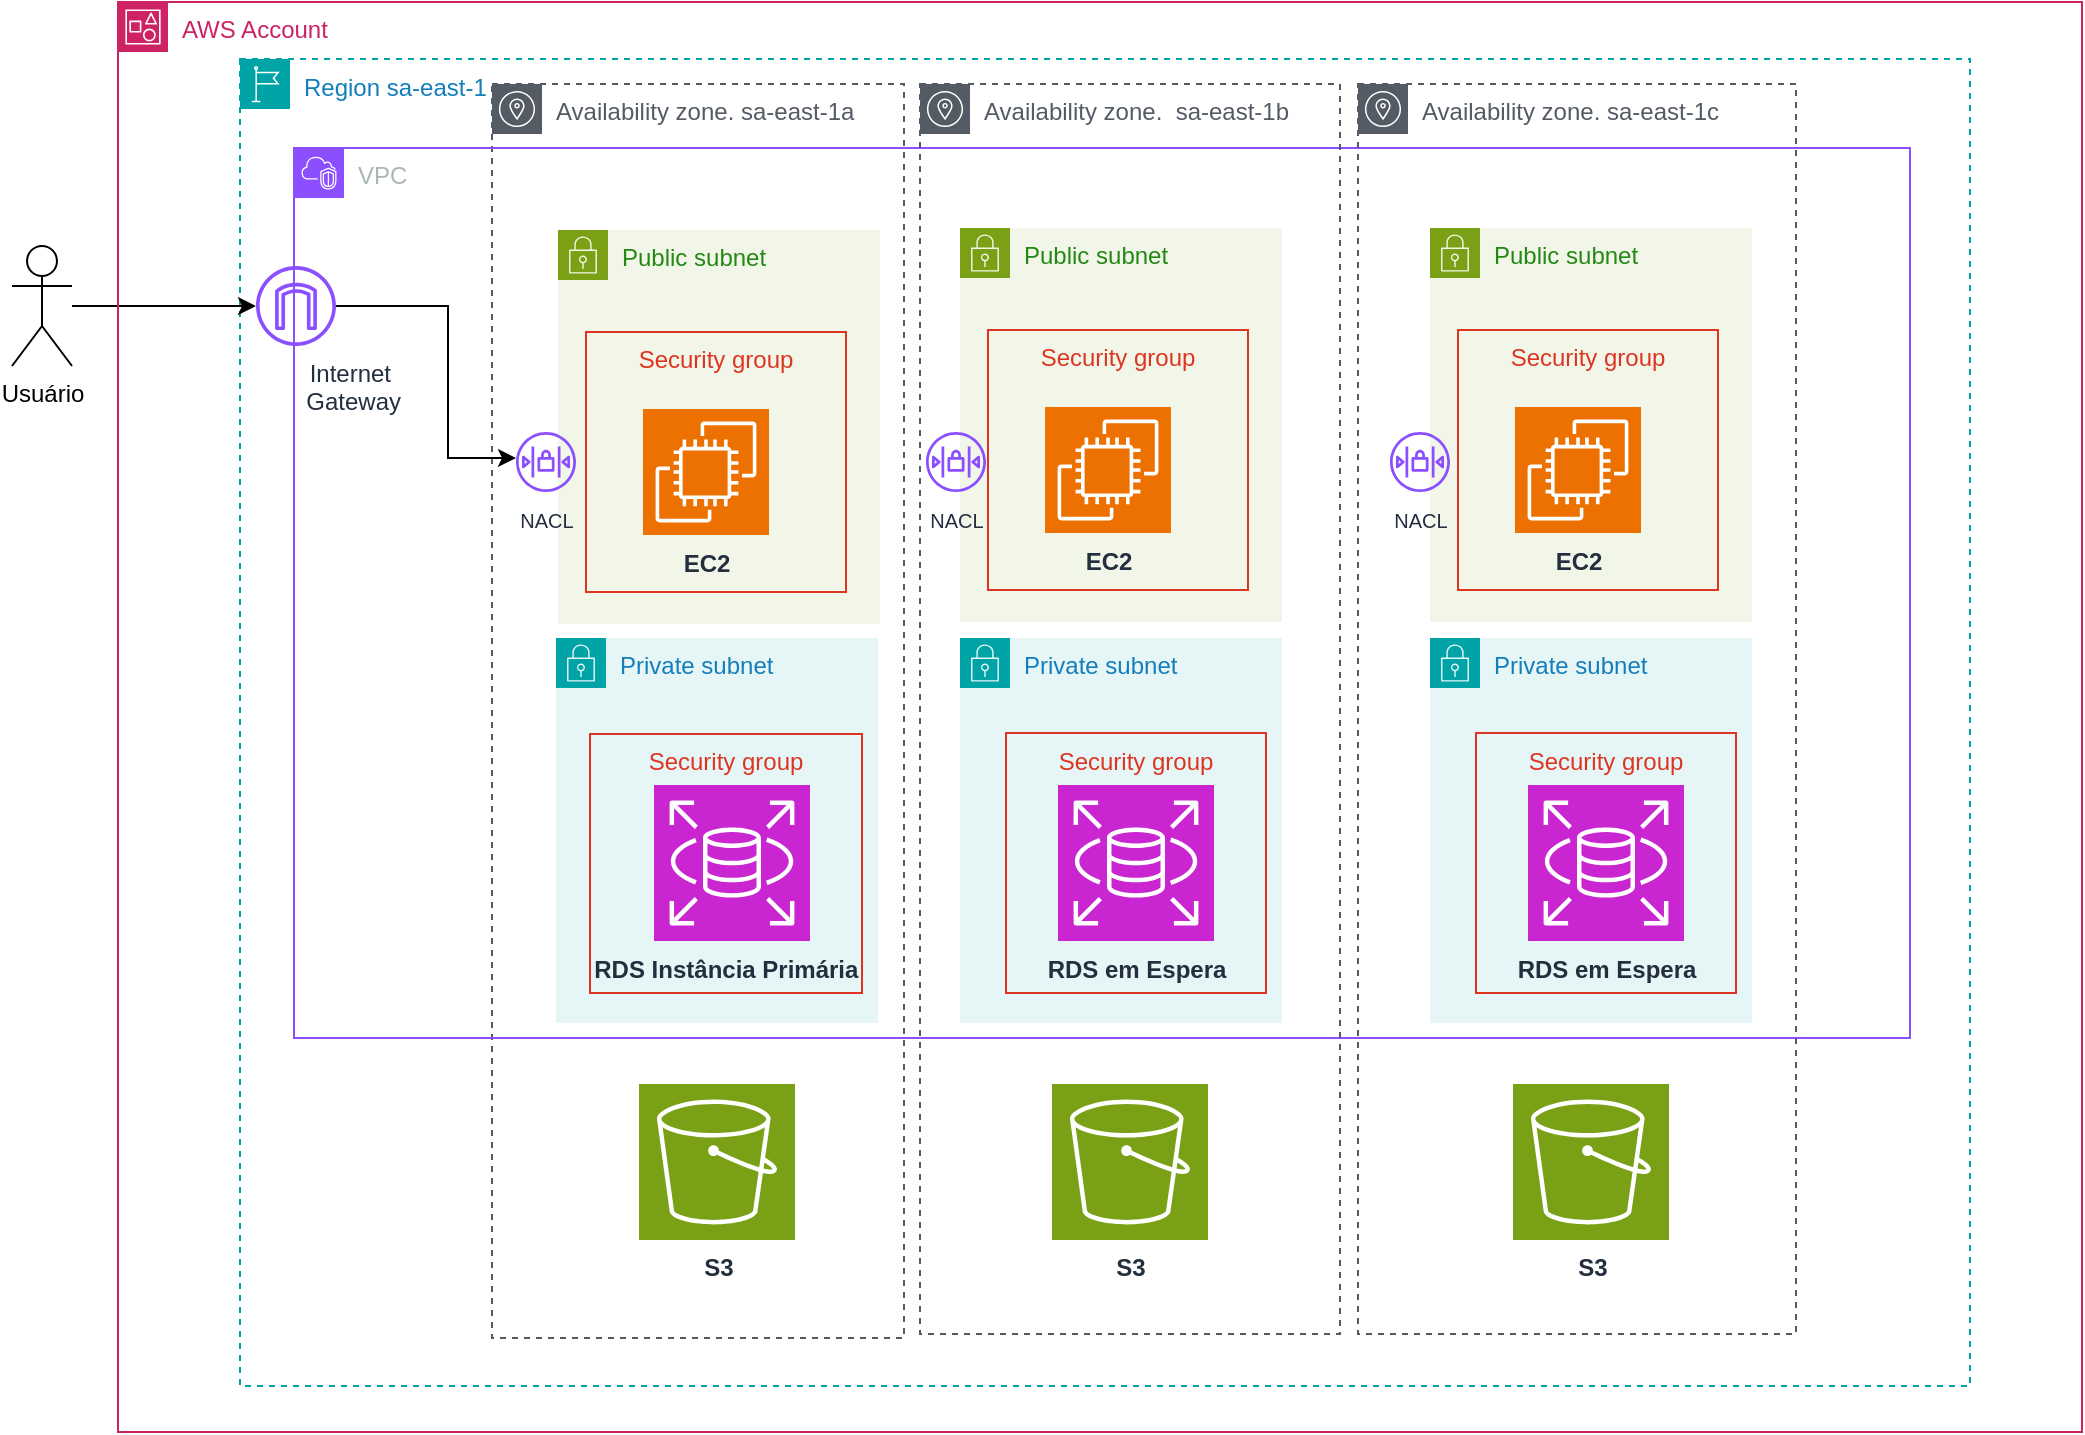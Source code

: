 <mxfile version="22.1.4" type="github">
  <diagram name="Página-1" id="xMgBzxyutiZ266SRtvwA">
    <mxGraphModel dx="1658" dy="750" grid="0" gridSize="10" guides="1" tooltips="1" connect="1" arrows="1" fold="1" page="0" pageScale="1" pageWidth="827" pageHeight="1169" math="0" shadow="0">
      <root>
        <mxCell id="0" />
        <mxCell id="1" parent="0" />
        <mxCell id="CEt6DoqJnd2gHfAl0Shl-15" value="Availability zone. sa-east-1a&amp;nbsp;" style="sketch=0;outlineConnect=0;gradientColor=none;html=1;whiteSpace=wrap;fontSize=12;fontStyle=0;shape=mxgraph.aws4.group;grIcon=mxgraph.aws4.group_availability_zone;strokeColor=#545B64;fillColor=none;verticalAlign=top;align=left;spacingLeft=30;fontColor=#545B64;dashed=1;" vertex="1" parent="1">
          <mxGeometry x="291" y="185" width="206" height="627" as="geometry" />
        </mxCell>
        <mxCell id="oZVBcTcADWWExq_XPIt7-11" value="Public subnet" style="points=[[0,0],[0.25,0],[0.5,0],[0.75,0],[1,0],[1,0.25],[1,0.5],[1,0.75],[1,1],[0.75,1],[0.5,1],[0.25,1],[0,1],[0,0.75],[0,0.5],[0,0.25]];outlineConnect=0;gradientColor=none;html=1;whiteSpace=wrap;fontSize=12;fontStyle=0;container=1;pointerEvents=0;collapsible=0;recursiveResize=0;shape=mxgraph.aws4.group;grIcon=mxgraph.aws4.group_security_group;grStroke=0;strokeColor=#7AA116;fillColor=#F2F6E8;verticalAlign=top;align=left;spacingLeft=30;fontColor=#248814;dashed=0;" parent="1" vertex="1">
          <mxGeometry x="324" y="258" width="161" height="197" as="geometry" />
        </mxCell>
        <mxCell id="oZVBcTcADWWExq_XPIt7-1" value="Security group" style="fillColor=none;strokeColor=#DD3522;verticalAlign=top;fontStyle=0;fontColor=#DD3522;whiteSpace=wrap;html=1;" parent="oZVBcTcADWWExq_XPIt7-11" vertex="1">
          <mxGeometry x="14" y="51" width="130" height="130" as="geometry" />
        </mxCell>
        <mxCell id="UleU-2GEnRefbWiP8ISX-1" value="&lt;b&gt;EC2&lt;/b&gt;" style="sketch=0;points=[[0,0,0],[0.25,0,0],[0.5,0,0],[0.75,0,0],[1,0,0],[0,1,0],[0.25,1,0],[0.5,1,0],[0.75,1,0],[1,1,0],[0,0.25,0],[0,0.5,0],[0,0.75,0],[1,0.25,0],[1,0.5,0],[1,0.75,0]];outlineConnect=0;fontColor=#232F3E;fillColor=#ED7100;strokeColor=#ffffff;dashed=0;verticalLabelPosition=bottom;verticalAlign=top;align=center;html=1;fontSize=12;fontStyle=0;aspect=fixed;shape=mxgraph.aws4.resourceIcon;resIcon=mxgraph.aws4.ec2;" parent="oZVBcTcADWWExq_XPIt7-11" vertex="1">
          <mxGeometry x="42.5" y="89.5" width="63" height="63" as="geometry" />
        </mxCell>
        <mxCell id="oZVBcTcADWWExq_XPIt7-7" value="VPC" style="points=[[0,0],[0.25,0],[0.5,0],[0.75,0],[1,0],[1,0.25],[1,0.5],[1,0.75],[1,1],[0.75,1],[0.5,1],[0.25,1],[0,1],[0,0.75],[0,0.5],[0,0.25]];outlineConnect=0;gradientColor=none;html=1;whiteSpace=wrap;fontSize=12;fontStyle=0;container=1;pointerEvents=0;collapsible=0;recursiveResize=0;shape=mxgraph.aws4.group;grIcon=mxgraph.aws4.group_vpc2;strokeColor=#8C4FFF;fillColor=none;verticalAlign=top;align=left;spacingLeft=30;fontColor=#AAB7B8;dashed=0;" parent="1" vertex="1">
          <mxGeometry x="192" y="217" width="808" height="445" as="geometry" />
        </mxCell>
        <mxCell id="oZVBcTcADWWExq_XPIt7-10" value="Region sa-east-1" style="points=[[0,0],[0.25,0],[0.5,0],[0.75,0],[1,0],[1,0.25],[1,0.5],[1,0.75],[1,1],[0.75,1],[0.5,1],[0.25,1],[0,1],[0,0.75],[0,0.5],[0,0.25]];outlineConnect=0;gradientColor=none;html=1;whiteSpace=wrap;fontSize=12;fontStyle=0;container=1;pointerEvents=0;collapsible=0;recursiveResize=0;shape=mxgraph.aws4.group;grIcon=mxgraph.aws4.group_region;strokeColor=#00A4A6;fillColor=none;verticalAlign=top;align=left;spacingLeft=30;fontColor=#147EBA;dashed=1;" parent="1" vertex="1">
          <mxGeometry x="165" y="172.5" width="865" height="663.5" as="geometry" />
        </mxCell>
        <mxCell id="CEt6DoqJnd2gHfAl0Shl-10" style="edgeStyle=orthogonalEdgeStyle;rounded=0;orthogonalLoop=1;jettySize=auto;html=1;" edge="1" parent="1" source="oZVBcTcADWWExq_XPIt7-2" target="CEt6DoqJnd2gHfAl0Shl-4">
          <mxGeometry relative="1" as="geometry" />
        </mxCell>
        <mxCell id="oZVBcTcADWWExq_XPIt7-2" value="Usuário" style="shape=umlActor;verticalLabelPosition=bottom;verticalAlign=top;html=1;outlineConnect=0;" parent="1" vertex="1">
          <mxGeometry x="51" y="266" width="30" height="60" as="geometry" />
        </mxCell>
        <mxCell id="CEt6DoqJnd2gHfAl0Shl-6" style="edgeStyle=orthogonalEdgeStyle;rounded=0;orthogonalLoop=1;jettySize=auto;html=1;" edge="1" parent="1" source="CEt6DoqJnd2gHfAl0Shl-4" target="CEt6DoqJnd2gHfAl0Shl-3">
          <mxGeometry relative="1" as="geometry">
            <Array as="points">
              <mxPoint x="269" y="296" />
              <mxPoint x="269" y="372" />
            </Array>
          </mxGeometry>
        </mxCell>
        <mxCell id="CEt6DoqJnd2gHfAl0Shl-4" value="&amp;nbsp; &amp;nbsp; &amp;nbsp; &amp;nbsp; &amp;nbsp; &amp;nbsp; &amp;nbsp; &amp;nbsp; &amp;nbsp; Internet&amp;nbsp;&amp;nbsp;&lt;br&gt;&amp;nbsp; &amp;nbsp; &amp;nbsp; &amp;nbsp; &amp;nbsp; &amp;nbsp; &amp;nbsp; &amp;nbsp; &amp;nbsp;Gateway" style="sketch=0;outlineConnect=0;fontColor=#232F3E;gradientColor=none;fillColor=#8C4FFF;strokeColor=none;dashed=0;verticalLabelPosition=bottom;verticalAlign=top;align=center;html=1;fontSize=12;fontStyle=0;aspect=fixed;pointerEvents=1;shape=mxgraph.aws4.internet_gateway;fillStyle=solid;" vertex="1" parent="1">
          <mxGeometry x="173" y="276" width="40" height="40" as="geometry" />
        </mxCell>
        <mxCell id="CEt6DoqJnd2gHfAl0Shl-8" value="AWS Account" style="points=[[0,0],[0.25,0],[0.5,0],[0.75,0],[1,0],[1,0.25],[1,0.5],[1,0.75],[1,1],[0.75,1],[0.5,1],[0.25,1],[0,1],[0,0.75],[0,0.5],[0,0.25]];outlineConnect=0;gradientColor=none;html=1;whiteSpace=wrap;fontSize=12;fontStyle=0;container=1;pointerEvents=0;collapsible=0;recursiveResize=0;shape=mxgraph.aws4.group;grIcon=mxgraph.aws4.group_account;strokeColor=#CD2264;fillColor=none;verticalAlign=top;align=left;spacingLeft=30;fontColor=#CD2264;dashed=0;" vertex="1" parent="1">
          <mxGeometry x="104" y="144" width="982" height="715" as="geometry" />
        </mxCell>
        <mxCell id="oZVBcTcADWWExq_XPIt7-12" value="Private subnet" style="points=[[0,0],[0.25,0],[0.5,0],[0.75,0],[1,0],[1,0.25],[1,0.5],[1,0.75],[1,1],[0.75,1],[0.5,1],[0.25,1],[0,1],[0,0.75],[0,0.5],[0,0.25]];outlineConnect=0;gradientColor=none;html=1;whiteSpace=wrap;fontSize=12;fontStyle=0;container=1;pointerEvents=0;collapsible=0;recursiveResize=0;shape=mxgraph.aws4.group;grIcon=mxgraph.aws4.group_security_group;grStroke=0;strokeColor=#00A4A6;fillColor=#E6F6F7;verticalAlign=top;align=left;spacingLeft=30;fontColor=#147EBA;dashed=0;" parent="CEt6DoqJnd2gHfAl0Shl-8" vertex="1">
          <mxGeometry x="219" y="318" width="161" height="192.5" as="geometry" />
        </mxCell>
        <mxCell id="oZVBcTcADWWExq_XPIt7-21" value="Security group" style="fillColor=none;strokeColor=#DD3522;verticalAlign=top;fontStyle=0;fontColor=#DD3522;whiteSpace=wrap;html=1;" parent="oZVBcTcADWWExq_XPIt7-12" vertex="1">
          <mxGeometry x="17" y="48" width="136" height="129.5" as="geometry" />
        </mxCell>
        <mxCell id="oZVBcTcADWWExq_XPIt7-17" value="&lt;b&gt;RDS Instância Primária&amp;nbsp;&amp;nbsp;&lt;br&gt;&lt;/b&gt;" style="sketch=0;points=[[0,0,0],[0.25,0,0],[0.5,0,0],[0.75,0,0],[1,0,0],[0,1,0],[0.25,1,0],[0.5,1,0],[0.75,1,0],[1,1,0],[0,0.25,0],[0,0.5,0],[0,0.75,0],[1,0.25,0],[1,0.5,0],[1,0.75,0]];outlineConnect=0;fontColor=#232F3E;fillColor=#C925D1;strokeColor=#ffffff;dashed=0;verticalLabelPosition=bottom;verticalAlign=top;align=center;html=1;fontSize=12;fontStyle=0;aspect=fixed;shape=mxgraph.aws4.resourceIcon;resIcon=mxgraph.aws4.rds;" parent="oZVBcTcADWWExq_XPIt7-12" vertex="1">
          <mxGeometry x="49" y="73.5" width="78" height="78" as="geometry" />
        </mxCell>
        <mxCell id="CEt6DoqJnd2gHfAl0Shl-17" value="Availability zone.&amp;nbsp; sa-east-1b" style="sketch=0;outlineConnect=0;gradientColor=none;html=1;whiteSpace=wrap;fontSize=12;fontStyle=0;shape=mxgraph.aws4.group;grIcon=mxgraph.aws4.group_availability_zone;strokeColor=#545B64;fillColor=none;verticalAlign=top;align=left;spacingLeft=30;fontColor=#545B64;dashed=1;" vertex="1" parent="CEt6DoqJnd2gHfAl0Shl-8">
          <mxGeometry x="401" y="41" width="210" height="625" as="geometry" />
        </mxCell>
        <mxCell id="CEt6DoqJnd2gHfAl0Shl-18" value="Availability zone. sa-east-1c" style="sketch=0;outlineConnect=0;gradientColor=none;html=1;whiteSpace=wrap;fontSize=12;fontStyle=0;shape=mxgraph.aws4.group;grIcon=mxgraph.aws4.group_availability_zone;strokeColor=#545B64;fillColor=none;verticalAlign=top;align=left;spacingLeft=30;fontColor=#545B64;dashed=1;" vertex="1" parent="CEt6DoqJnd2gHfAl0Shl-8">
          <mxGeometry x="620" y="41" width="219" height="625" as="geometry" />
        </mxCell>
        <mxCell id="CEt6DoqJnd2gHfAl0Shl-21" value="Public subnet" style="points=[[0,0],[0.25,0],[0.5,0],[0.75,0],[1,0],[1,0.25],[1,0.5],[1,0.75],[1,1],[0.75,1],[0.5,1],[0.25,1],[0,1],[0,0.75],[0,0.5],[0,0.25]];outlineConnect=0;gradientColor=none;html=1;whiteSpace=wrap;fontSize=12;fontStyle=0;container=1;pointerEvents=0;collapsible=0;recursiveResize=0;shape=mxgraph.aws4.group;grIcon=mxgraph.aws4.group_security_group;grStroke=0;strokeColor=#7AA116;fillColor=#F2F6E8;verticalAlign=top;align=left;spacingLeft=30;fontColor=#248814;dashed=0;" vertex="1" parent="CEt6DoqJnd2gHfAl0Shl-8">
          <mxGeometry x="421" y="113" width="161" height="197" as="geometry" />
        </mxCell>
        <mxCell id="CEt6DoqJnd2gHfAl0Shl-22" value="Security group" style="fillColor=none;strokeColor=#DD3522;verticalAlign=top;fontStyle=0;fontColor=#DD3522;whiteSpace=wrap;html=1;" vertex="1" parent="CEt6DoqJnd2gHfAl0Shl-21">
          <mxGeometry x="14" y="51" width="130" height="130" as="geometry" />
        </mxCell>
        <mxCell id="CEt6DoqJnd2gHfAl0Shl-23" value="&lt;b&gt;EC2&lt;/b&gt;" style="sketch=0;points=[[0,0,0],[0.25,0,0],[0.5,0,0],[0.75,0,0],[1,0,0],[0,1,0],[0.25,1,0],[0.5,1,0],[0.75,1,0],[1,1,0],[0,0.25,0],[0,0.5,0],[0,0.75,0],[1,0.25,0],[1,0.5,0],[1,0.75,0]];outlineConnect=0;fontColor=#232F3E;fillColor=#ED7100;strokeColor=#ffffff;dashed=0;verticalLabelPosition=bottom;verticalAlign=top;align=center;html=1;fontSize=12;fontStyle=0;aspect=fixed;shape=mxgraph.aws4.resourceIcon;resIcon=mxgraph.aws4.ec2;" vertex="1" parent="CEt6DoqJnd2gHfAl0Shl-21">
          <mxGeometry x="42.5" y="89.5" width="63" height="63" as="geometry" />
        </mxCell>
        <mxCell id="CEt6DoqJnd2gHfAl0Shl-30" value="Public subnet" style="points=[[0,0],[0.25,0],[0.5,0],[0.75,0],[1,0],[1,0.25],[1,0.5],[1,0.75],[1,1],[0.75,1],[0.5,1],[0.25,1],[0,1],[0,0.75],[0,0.5],[0,0.25]];outlineConnect=0;gradientColor=none;html=1;whiteSpace=wrap;fontSize=12;fontStyle=0;container=1;pointerEvents=0;collapsible=0;recursiveResize=0;shape=mxgraph.aws4.group;grIcon=mxgraph.aws4.group_security_group;grStroke=0;strokeColor=#7AA116;fillColor=#F2F6E8;verticalAlign=top;align=left;spacingLeft=30;fontColor=#248814;dashed=0;" vertex="1" parent="CEt6DoqJnd2gHfAl0Shl-8">
          <mxGeometry x="656" y="113" width="161" height="197" as="geometry" />
        </mxCell>
        <mxCell id="CEt6DoqJnd2gHfAl0Shl-31" value="Security group" style="fillColor=none;strokeColor=#DD3522;verticalAlign=top;fontStyle=0;fontColor=#DD3522;whiteSpace=wrap;html=1;" vertex="1" parent="CEt6DoqJnd2gHfAl0Shl-30">
          <mxGeometry x="14" y="51" width="130" height="130" as="geometry" />
        </mxCell>
        <mxCell id="CEt6DoqJnd2gHfAl0Shl-32" value="&lt;b&gt;EC2&lt;/b&gt;" style="sketch=0;points=[[0,0,0],[0.25,0,0],[0.5,0,0],[0.75,0,0],[1,0,0],[0,1,0],[0.25,1,0],[0.5,1,0],[0.75,1,0],[1,1,0],[0,0.25,0],[0,0.5,0],[0,0.75,0],[1,0.25,0],[1,0.5,0],[1,0.75,0]];outlineConnect=0;fontColor=#232F3E;fillColor=#ED7100;strokeColor=#ffffff;dashed=0;verticalLabelPosition=bottom;verticalAlign=top;align=center;html=1;fontSize=12;fontStyle=0;aspect=fixed;shape=mxgraph.aws4.resourceIcon;resIcon=mxgraph.aws4.ec2;" vertex="1" parent="CEt6DoqJnd2gHfAl0Shl-30">
          <mxGeometry x="42.5" y="89.5" width="63" height="63" as="geometry" />
        </mxCell>
        <mxCell id="CEt6DoqJnd2gHfAl0Shl-33" value="Private subnet" style="points=[[0,0],[0.25,0],[0.5,0],[0.75,0],[1,0],[1,0.25],[1,0.5],[1,0.75],[1,1],[0.75,1],[0.5,1],[0.25,1],[0,1],[0,0.75],[0,0.5],[0,0.25]];outlineConnect=0;gradientColor=none;html=1;whiteSpace=wrap;fontSize=12;fontStyle=0;container=1;pointerEvents=0;collapsible=0;recursiveResize=0;shape=mxgraph.aws4.group;grIcon=mxgraph.aws4.group_security_group;grStroke=0;strokeColor=#00A4A6;fillColor=#E6F6F7;verticalAlign=top;align=left;spacingLeft=30;fontColor=#147EBA;dashed=0;" vertex="1" parent="CEt6DoqJnd2gHfAl0Shl-8">
          <mxGeometry x="421" y="318" width="161" height="192.5" as="geometry" />
        </mxCell>
        <mxCell id="CEt6DoqJnd2gHfAl0Shl-34" value="Security group" style="fillColor=none;strokeColor=#DD3522;verticalAlign=top;fontStyle=0;fontColor=#DD3522;whiteSpace=wrap;html=1;" vertex="1" parent="CEt6DoqJnd2gHfAl0Shl-33">
          <mxGeometry x="23" y="47.5" width="130" height="130" as="geometry" />
        </mxCell>
        <mxCell id="CEt6DoqJnd2gHfAl0Shl-35" value="&lt;b&gt;RDS em Espera&lt;/b&gt;" style="sketch=0;points=[[0,0,0],[0.25,0,0],[0.5,0,0],[0.75,0,0],[1,0,0],[0,1,0],[0.25,1,0],[0.5,1,0],[0.75,1,0],[1,1,0],[0,0.25,0],[0,0.5,0],[0,0.75,0],[1,0.25,0],[1,0.5,0],[1,0.75,0]];outlineConnect=0;fontColor=#232F3E;fillColor=#C925D1;strokeColor=#ffffff;dashed=0;verticalLabelPosition=bottom;verticalAlign=top;align=center;html=1;fontSize=12;fontStyle=0;aspect=fixed;shape=mxgraph.aws4.resourceIcon;resIcon=mxgraph.aws4.rds;" vertex="1" parent="CEt6DoqJnd2gHfAl0Shl-33">
          <mxGeometry x="49" y="73.5" width="78" height="78" as="geometry" />
        </mxCell>
        <mxCell id="CEt6DoqJnd2gHfAl0Shl-36" value="Private subnet" style="points=[[0,0],[0.25,0],[0.5,0],[0.75,0],[1,0],[1,0.25],[1,0.5],[1,0.75],[1,1],[0.75,1],[0.5,1],[0.25,1],[0,1],[0,0.75],[0,0.5],[0,0.25]];outlineConnect=0;gradientColor=none;html=1;whiteSpace=wrap;fontSize=12;fontStyle=0;container=1;pointerEvents=0;collapsible=0;recursiveResize=0;shape=mxgraph.aws4.group;grIcon=mxgraph.aws4.group_security_group;grStroke=0;strokeColor=#00A4A6;fillColor=#E6F6F7;verticalAlign=top;align=left;spacingLeft=30;fontColor=#147EBA;dashed=0;" vertex="1" parent="CEt6DoqJnd2gHfAl0Shl-8">
          <mxGeometry x="656" y="318" width="161" height="192.5" as="geometry" />
        </mxCell>
        <mxCell id="CEt6DoqJnd2gHfAl0Shl-37" value="Security group" style="fillColor=none;strokeColor=#DD3522;verticalAlign=top;fontStyle=0;fontColor=#DD3522;whiteSpace=wrap;html=1;" vertex="1" parent="CEt6DoqJnd2gHfAl0Shl-36">
          <mxGeometry x="23" y="47.5" width="130" height="130" as="geometry" />
        </mxCell>
        <mxCell id="CEt6DoqJnd2gHfAl0Shl-38" value="&lt;b&gt;RDS em Espera&lt;/b&gt;" style="sketch=0;points=[[0,0,0],[0.25,0,0],[0.5,0,0],[0.75,0,0],[1,0,0],[0,1,0],[0.25,1,0],[0.5,1,0],[0.75,1,0],[1,1,0],[0,0.25,0],[0,0.5,0],[0,0.75,0],[1,0.25,0],[1,0.5,0],[1,0.75,0]];outlineConnect=0;fontColor=#232F3E;fillColor=#C925D1;strokeColor=#ffffff;dashed=0;verticalLabelPosition=bottom;verticalAlign=top;align=center;html=1;fontSize=12;fontStyle=0;aspect=fixed;shape=mxgraph.aws4.resourceIcon;resIcon=mxgraph.aws4.rds;" vertex="1" parent="CEt6DoqJnd2gHfAl0Shl-36">
          <mxGeometry x="49" y="73.5" width="78" height="78" as="geometry" />
        </mxCell>
        <mxCell id="CEt6DoqJnd2gHfAl0Shl-40" value="&lt;font style=&quot;font-size: 10px;&quot;&gt;NACL&lt;/font&gt;" style="sketch=0;outlineConnect=0;fontColor=#232F3E;gradientColor=none;fillColor=#8C4FFF;strokeColor=none;dashed=0;verticalLabelPosition=bottom;verticalAlign=top;align=center;html=1;fontSize=12;fontStyle=0;aspect=fixed;pointerEvents=1;shape=mxgraph.aws4.network_access_control_list;" vertex="1" parent="CEt6DoqJnd2gHfAl0Shl-8">
          <mxGeometry x="636" y="215" width="30" height="30" as="geometry" />
        </mxCell>
        <mxCell id="CEt6DoqJnd2gHfAl0Shl-3" value="&lt;font style=&quot;font-size: 10px;&quot;&gt;NACL&lt;/font&gt;" style="sketch=0;outlineConnect=0;fontColor=#232F3E;gradientColor=none;fillColor=#8C4FFF;strokeColor=none;dashed=0;verticalLabelPosition=bottom;verticalAlign=top;align=center;html=1;fontSize=12;fontStyle=0;aspect=fixed;pointerEvents=1;shape=mxgraph.aws4.network_access_control_list;" vertex="1" parent="CEt6DoqJnd2gHfAl0Shl-8">
          <mxGeometry x="199" y="215" width="30" height="30" as="geometry" />
        </mxCell>
        <mxCell id="CEt6DoqJnd2gHfAl0Shl-49" value="&lt;b&gt;S3&lt;/b&gt;" style="sketch=0;points=[[0,0,0],[0.25,0,0],[0.5,0,0],[0.75,0,0],[1,0,0],[0,1,0],[0.25,1,0],[0.5,1,0],[0.75,1,0],[1,1,0],[0,0.25,0],[0,0.5,0],[0,0.75,0],[1,0.25,0],[1,0.5,0],[1,0.75,0]];outlineConnect=0;fontColor=#232F3E;fillColor=#7AA116;strokeColor=#ffffff;dashed=0;verticalLabelPosition=bottom;verticalAlign=top;align=center;html=1;fontSize=12;fontStyle=0;aspect=fixed;shape=mxgraph.aws4.resourceIcon;resIcon=mxgraph.aws4.s3;" vertex="1" parent="CEt6DoqJnd2gHfAl0Shl-8">
          <mxGeometry x="260.5" y="541" width="78" height="78" as="geometry" />
        </mxCell>
        <mxCell id="CEt6DoqJnd2gHfAl0Shl-94" value="&lt;b&gt;S3&lt;/b&gt;" style="sketch=0;points=[[0,0,0],[0.25,0,0],[0.5,0,0],[0.75,0,0],[1,0,0],[0,1,0],[0.25,1,0],[0.5,1,0],[0.75,1,0],[1,1,0],[0,0.25,0],[0,0.5,0],[0,0.75,0],[1,0.25,0],[1,0.5,0],[1,0.75,0]];outlineConnect=0;fontColor=#232F3E;fillColor=#7AA116;strokeColor=#ffffff;dashed=0;verticalLabelPosition=bottom;verticalAlign=top;align=center;html=1;fontSize=12;fontStyle=0;aspect=fixed;shape=mxgraph.aws4.resourceIcon;resIcon=mxgraph.aws4.s3;" vertex="1" parent="CEt6DoqJnd2gHfAl0Shl-8">
          <mxGeometry x="467" y="541" width="78" height="78" as="geometry" />
        </mxCell>
        <mxCell id="CEt6DoqJnd2gHfAl0Shl-95" value="&lt;b&gt;S3&lt;/b&gt;" style="sketch=0;points=[[0,0,0],[0.25,0,0],[0.5,0,0],[0.75,0,0],[1,0,0],[0,1,0],[0.25,1,0],[0.5,1,0],[0.75,1,0],[1,1,0],[0,0.25,0],[0,0.5,0],[0,0.75,0],[1,0.25,0],[1,0.5,0],[1,0.75,0]];outlineConnect=0;fontColor=#232F3E;fillColor=#7AA116;strokeColor=#ffffff;dashed=0;verticalLabelPosition=bottom;verticalAlign=top;align=center;html=1;fontSize=12;fontStyle=0;aspect=fixed;shape=mxgraph.aws4.resourceIcon;resIcon=mxgraph.aws4.s3;" vertex="1" parent="CEt6DoqJnd2gHfAl0Shl-8">
          <mxGeometry x="697.5" y="541" width="78" height="78" as="geometry" />
        </mxCell>
        <mxCell id="CEt6DoqJnd2gHfAl0Shl-39" value="&lt;font style=&quot;font-size: 10px;&quot;&gt;NACL&lt;/font&gt;" style="sketch=0;outlineConnect=0;fontColor=#232F3E;gradientColor=none;fillColor=#8C4FFF;strokeColor=none;dashed=0;verticalLabelPosition=bottom;verticalAlign=top;align=center;html=1;fontSize=12;fontStyle=0;aspect=fixed;pointerEvents=1;shape=mxgraph.aws4.network_access_control_list;" vertex="1" parent="CEt6DoqJnd2gHfAl0Shl-8">
          <mxGeometry x="404" y="215" width="30" height="30" as="geometry" />
        </mxCell>
      </root>
    </mxGraphModel>
  </diagram>
</mxfile>
